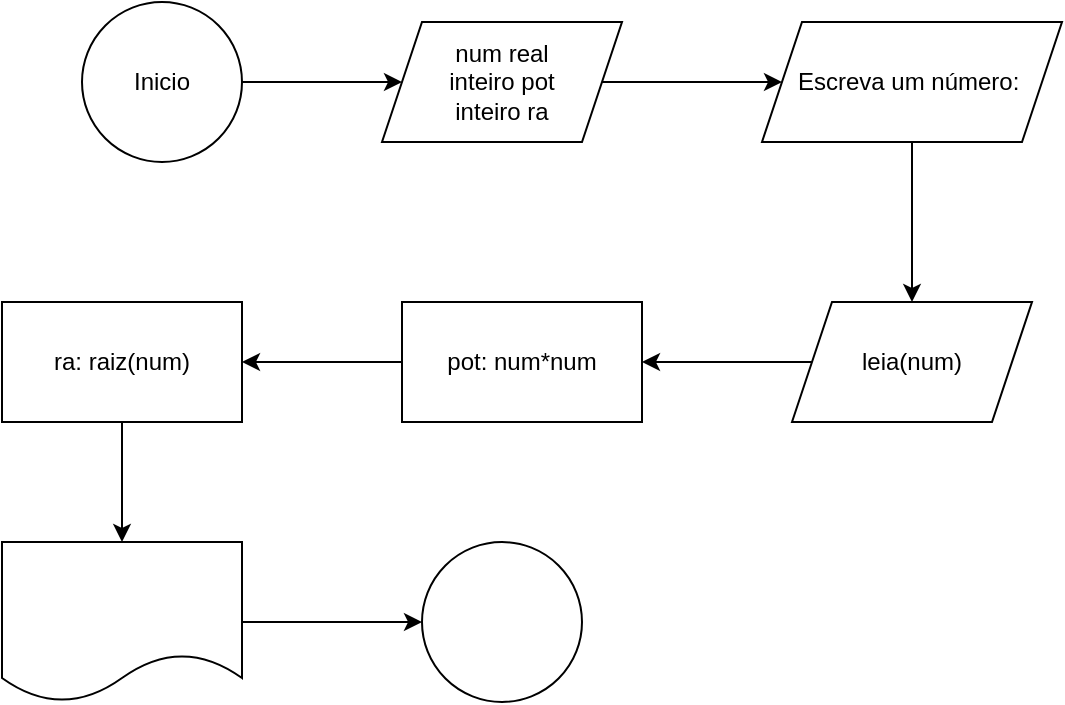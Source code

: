 <mxfile version="24.7.17">
  <diagram name="Página-1" id="9hVF8CW9x_mjyajX7FYE">
    <mxGraphModel dx="712" dy="779" grid="1" gridSize="10" guides="1" tooltips="1" connect="1" arrows="1" fold="1" page="1" pageScale="1" pageWidth="827" pageHeight="1169" math="0" shadow="0">
      <root>
        <mxCell id="0" />
        <mxCell id="1" parent="0" />
        <mxCell id="Xp58a3uzZfXsh9XDeIr_-6" value="" style="edgeStyle=orthogonalEdgeStyle;rounded=0;orthogonalLoop=1;jettySize=auto;html=1;" edge="1" parent="1" source="Xp58a3uzZfXsh9XDeIr_-1" target="Xp58a3uzZfXsh9XDeIr_-4">
          <mxGeometry relative="1" as="geometry" />
        </mxCell>
        <mxCell id="Xp58a3uzZfXsh9XDeIr_-1" value="&lt;font style=&quot;vertical-align: inherit;&quot;&gt;&lt;font style=&quot;vertical-align: inherit;&quot;&gt;Inicio&lt;/font&gt;&lt;/font&gt;" style="ellipse;whiteSpace=wrap;html=1;aspect=fixed;" vertex="1" parent="1">
          <mxGeometry x="60" y="20" width="80" height="80" as="geometry" />
        </mxCell>
        <mxCell id="Xp58a3uzZfXsh9XDeIr_-9" value="" style="edgeStyle=orthogonalEdgeStyle;rounded=0;orthogonalLoop=1;jettySize=auto;html=1;" edge="1" parent="1" source="Xp58a3uzZfXsh9XDeIr_-2" target="Xp58a3uzZfXsh9XDeIr_-5">
          <mxGeometry relative="1" as="geometry" />
        </mxCell>
        <mxCell id="Xp58a3uzZfXsh9XDeIr_-2" value="&lt;font style=&quot;vertical-align: inherit;&quot;&gt;&lt;font style=&quot;vertical-align: inherit;&quot;&gt;leia(num)&lt;/font&gt;&lt;/font&gt;" style="shape=parallelogram;perimeter=parallelogramPerimeter;whiteSpace=wrap;html=1;fixedSize=1;" vertex="1" parent="1">
          <mxGeometry x="415" y="170" width="120" height="60" as="geometry" />
        </mxCell>
        <mxCell id="Xp58a3uzZfXsh9XDeIr_-8" value="" style="edgeStyle=orthogonalEdgeStyle;rounded=0;orthogonalLoop=1;jettySize=auto;html=1;" edge="1" parent="1" source="Xp58a3uzZfXsh9XDeIr_-3" target="Xp58a3uzZfXsh9XDeIr_-2">
          <mxGeometry relative="1" as="geometry" />
        </mxCell>
        <mxCell id="Xp58a3uzZfXsh9XDeIr_-3" value="&lt;font style=&quot;vertical-align: inherit;&quot;&gt;&lt;font style=&quot;vertical-align: inherit;&quot;&gt;&lt;font style=&quot;vertical-align: inherit;&quot;&gt;&lt;font style=&quot;vertical-align: inherit;&quot;&gt;Escreva um número:&lt;/font&gt;&lt;/font&gt;&lt;/font&gt;&lt;/font&gt;&lt;span style=&quot;background-color: initial;&quot;&gt;&amp;nbsp;&lt;/span&gt;" style="shape=parallelogram;perimeter=parallelogramPerimeter;whiteSpace=wrap;html=1;fixedSize=1;" vertex="1" parent="1">
          <mxGeometry x="400" y="30" width="150" height="60" as="geometry" />
        </mxCell>
        <mxCell id="Xp58a3uzZfXsh9XDeIr_-7" value="" style="edgeStyle=orthogonalEdgeStyle;rounded=0;orthogonalLoop=1;jettySize=auto;html=1;" edge="1" parent="1" source="Xp58a3uzZfXsh9XDeIr_-4" target="Xp58a3uzZfXsh9XDeIr_-3">
          <mxGeometry relative="1" as="geometry" />
        </mxCell>
        <mxCell id="Xp58a3uzZfXsh9XDeIr_-4" value="&lt;font style=&quot;vertical-align: inherit;&quot;&gt;&lt;font style=&quot;vertical-align: inherit;&quot;&gt;&lt;font style=&quot;vertical-align: inherit;&quot;&gt;&lt;font style=&quot;vertical-align: inherit;&quot;&gt;&lt;font style=&quot;vertical-align: inherit;&quot;&gt;&lt;font style=&quot;vertical-align: inherit;&quot;&gt;num real&lt;/font&gt;&lt;/font&gt;&lt;/font&gt;&lt;/font&gt;&lt;/font&gt;&lt;/font&gt;&lt;div&gt;&lt;font style=&quot;vertical-align: inherit;&quot;&gt;&lt;font style=&quot;vertical-align: inherit;&quot;&gt;&lt;font style=&quot;vertical-align: inherit;&quot;&gt;&lt;font style=&quot;vertical-align: inherit;&quot;&gt;&lt;font style=&quot;vertical-align: inherit;&quot;&gt;&lt;font style=&quot;vertical-align: inherit;&quot;&gt;&lt;font style=&quot;vertical-align: inherit;&quot;&gt;&lt;font style=&quot;vertical-align: inherit;&quot;&gt;inteiro pot&lt;/font&gt;&lt;/font&gt;&lt;/font&gt;&lt;/font&gt;&lt;/font&gt;&lt;/font&gt;&lt;/font&gt;&lt;/font&gt;&lt;/div&gt;&lt;div&gt;&lt;font style=&quot;vertical-align: inherit;&quot;&gt;&lt;font style=&quot;vertical-align: inherit;&quot;&gt;&lt;font style=&quot;vertical-align: inherit;&quot;&gt;&lt;font style=&quot;vertical-align: inherit;&quot;&gt;&lt;font style=&quot;vertical-align: inherit;&quot;&gt;&lt;font style=&quot;vertical-align: inherit;&quot;&gt;&lt;font style=&quot;vertical-align: inherit;&quot;&gt;&lt;font style=&quot;vertical-align: inherit;&quot;&gt;&lt;font style=&quot;vertical-align: inherit;&quot;&gt;&lt;font style=&quot;vertical-align: inherit;&quot;&gt;inteiro ra&lt;/font&gt;&lt;/font&gt;&lt;/font&gt;&lt;/font&gt;&lt;/font&gt;&lt;/font&gt;&lt;/font&gt;&lt;/font&gt;&lt;/font&gt;&lt;/font&gt;&lt;/div&gt;" style="shape=parallelogram;perimeter=parallelogramPerimeter;whiteSpace=wrap;html=1;fixedSize=1;" vertex="1" parent="1">
          <mxGeometry x="210" y="30" width="120" height="60" as="geometry" />
        </mxCell>
        <mxCell id="Xp58a3uzZfXsh9XDeIr_-11" value="" style="edgeStyle=orthogonalEdgeStyle;rounded=0;orthogonalLoop=1;jettySize=auto;html=1;" edge="1" parent="1" source="Xp58a3uzZfXsh9XDeIr_-5" target="Xp58a3uzZfXsh9XDeIr_-10">
          <mxGeometry relative="1" as="geometry" />
        </mxCell>
        <mxCell id="Xp58a3uzZfXsh9XDeIr_-5" value="&lt;font style=&quot;vertical-align: inherit;&quot;&gt;&lt;font style=&quot;vertical-align: inherit;&quot;&gt;pot: num*num&lt;/font&gt;&lt;/font&gt;" style="rounded=0;whiteSpace=wrap;html=1;" vertex="1" parent="1">
          <mxGeometry x="220" y="170" width="120" height="60" as="geometry" />
        </mxCell>
        <mxCell id="Xp58a3uzZfXsh9XDeIr_-13" value="" style="edgeStyle=orthogonalEdgeStyle;rounded=0;orthogonalLoop=1;jettySize=auto;html=1;" edge="1" parent="1" source="Xp58a3uzZfXsh9XDeIr_-10" target="Xp58a3uzZfXsh9XDeIr_-12">
          <mxGeometry relative="1" as="geometry" />
        </mxCell>
        <mxCell id="Xp58a3uzZfXsh9XDeIr_-10" value="&lt;font style=&quot;vertical-align: inherit;&quot;&gt;&lt;font style=&quot;vertical-align: inherit;&quot;&gt;ra: raiz(num)&lt;/font&gt;&lt;/font&gt;" style="rounded=0;whiteSpace=wrap;html=1;" vertex="1" parent="1">
          <mxGeometry x="20" y="170" width="120" height="60" as="geometry" />
        </mxCell>
        <mxCell id="Xp58a3uzZfXsh9XDeIr_-15" value="" style="edgeStyle=orthogonalEdgeStyle;rounded=0;orthogonalLoop=1;jettySize=auto;html=1;" edge="1" parent="1" source="Xp58a3uzZfXsh9XDeIr_-12" target="Xp58a3uzZfXsh9XDeIr_-14">
          <mxGeometry relative="1" as="geometry" />
        </mxCell>
        <mxCell id="Xp58a3uzZfXsh9XDeIr_-12" value="" style="shape=document;whiteSpace=wrap;html=1;boundedLbl=1;" vertex="1" parent="1">
          <mxGeometry x="20" y="290" width="120" height="80" as="geometry" />
        </mxCell>
        <mxCell id="Xp58a3uzZfXsh9XDeIr_-14" value="" style="ellipse;whiteSpace=wrap;html=1;aspect=fixed;" vertex="1" parent="1">
          <mxGeometry x="230" y="290" width="80" height="80" as="geometry" />
        </mxCell>
      </root>
    </mxGraphModel>
  </diagram>
</mxfile>
